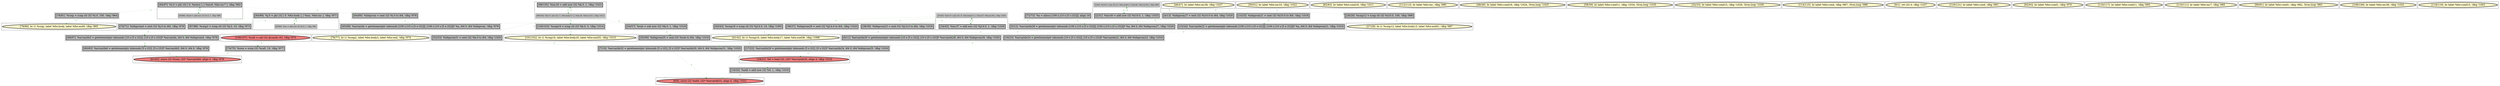 
digraph G {



node274->node308 [style=dotted,color=forestgreen,label="T",fontcolor=forestgreen ]
node307->node290 [style=dotted,color=forestgreen,label="T",fontcolor=forestgreen ]
node304->node269 [style=dotted,color=forestgreen,label="T",fontcolor=forestgreen ]
node301->node300 [style=dotted,color=forestgreen,label="T",fontcolor=forestgreen ]
node274->node295 [style=dotted,color=forestgreen,label="T",fontcolor=forestgreen ]
node306->node257 [style=dotted,color=forestgreen,label="T",fontcolor=forestgreen ]
node290->node309 [style=dotted,color=forestgreen,label="T",fontcolor=forestgreen ]
node271->node307 [style=dotted,color=forestgreen,label="T",fontcolor=forestgreen ]
node271->node282 [style=dotted,color=forestgreen,label="T",fontcolor=forestgreen ]
node271->node270 [style=dotted,color=forestgreen,label="T",fontcolor=forestgreen ]
node303->node258 [style=dotted,color=forestgreen,label="T",fontcolor=forestgreen ]
node295->node275 [style=dotted,color=forestgreen,label="T",fontcolor=forestgreen ]
node263->node296 [style=dotted,color=forestgreen,label="T",fontcolor=forestgreen ]
node286->node290 [style=dotted,color=forestgreen,label="T",fontcolor=forestgreen ]
node270->node271 [style=dotted,color=forestgreen,label="T",fontcolor=forestgreen ]
node276->node255 [style=dotted,color=forestgreen,label="T",fontcolor=forestgreen ]
node273->node274 [style=dotted,color=forestgreen,label="T",fontcolor=forestgreen ]
node296->node262 [style=dotted,color=forestgreen,label="T",fontcolor=forestgreen ]
node291->node288 [style=dotted,color=forestgreen,label="T",fontcolor=forestgreen ]
node280->node268 [style=dotted,color=forestgreen,label="T",fontcolor=forestgreen ]
node269->node267 [style=dotted,color=forestgreen,label="T",fontcolor=forestgreen ]
node255->node261 [style=dotted,color=forestgreen,label="T",fontcolor=forestgreen ]
node300->node291 [style=dotted,color=forestgreen,label="T",fontcolor=forestgreen ]
node302->node299 [style=dotted,color=forestgreen,label="T",fontcolor=forestgreen ]
node263->node284 [style=dotted,color=forestgreen,label="T",fontcolor=forestgreen ]
node308->node286 [style=dotted,color=forestgreen,label="T",fontcolor=forestgreen ]
node309->node292 [style=dotted,color=forestgreen,label="T",fontcolor=forestgreen ]
node266->node310 [style=dotted,color=forestgreen,label="T",fontcolor=forestgreen ]
node304->node298 [style=dotted,color=forestgreen,label="T",fontcolor=forestgreen ]
node260->node259 [style=dotted,color=forestgreen,label="T",fontcolor=forestgreen ]
node306->node286 [style=dotted,color=forestgreen,label="T",fontcolor=forestgreen ]
node304->node266 [style=dotted,color=forestgreen,label="T",fontcolor=forestgreen ]
node263->node264 [style=dotted,color=forestgreen,label="T",fontcolor=forestgreen ]
node284->node257 [style=dotted,color=forestgreen,label="T",fontcolor=forestgreen ]
node257->node256 [style=dotted,color=forestgreen,label="T",fontcolor=forestgreen ]
node306->node259 [style=dotted,color=forestgreen,label="T",fontcolor=forestgreen ]
node300->node276 [style=dotted,color=forestgreen,label="T",fontcolor=forestgreen ]
node300->node277 [style=dotted,color=forestgreen,label="T",fontcolor=forestgreen ]
node299->node292 [style=dotted,color=forestgreen,label="T",fontcolor=forestgreen ]
node305->node304 [style=dotted,color=forestgreen,label="T",fontcolor=forestgreen ]
node268->node261 [style=dotted,color=forestgreen,label="T",fontcolor=forestgreen ]
node277->node303 [style=dotted,color=forestgreen,label="T",fontcolor=forestgreen ]
node300->node301 [style=dotted,color=forestgreen,label="T",fontcolor=forestgreen ]
node282->node297 [style=dotted,color=forestgreen,label="T",fontcolor=forestgreen ]
node304->node305 [style=dotted,color=forestgreen,label="T",fontcolor=forestgreen ]
node310->node258 [style=dotted,color=forestgreen,label="T",fontcolor=forestgreen ]
node264->node263 [style=dotted,color=forestgreen,label="T",fontcolor=forestgreen ]
node259->node310 [style=dotted,color=forestgreen,label="T",fontcolor=forestgreen ]
node256->node255 [style=dotted,color=forestgreen,label="T",fontcolor=forestgreen ]
node258->node280 [style=dotted,color=forestgreen,label="T",fontcolor=forestgreen ]
node298->node256 [style=dotted,color=forestgreen,label="T",fontcolor=forestgreen ]
node274->node273 [style=dotted,color=forestgreen,label="T",fontcolor=forestgreen ]
node263->node260 [style=dotted,color=forestgreen,label="T",fontcolor=forestgreen ]


subgraph cluster55 {


node314 [penwidth=3.0,fontsize=20,fillcolor=lemonchiffon,label="[46/47]  br label %for.inc36, !dbg !1027",shape=ellipse,style=filled ]



}

subgraph cluster53 {


node312 [penwidth=3.0,fontsize=20,fillcolor=lemonchiffon,label="[50/51]  br label %for.inc33, !dbg !1022",shape=ellipse,style=filled ]



}

subgraph cluster51 {


node310 [penwidth=3.0,fontsize=20,fillcolor=grey,label="[16/23]  %arrayidx24 = getelementptr inbounds [10 x [5 x i32]], [10 x [5 x i32]]* %arrayidx22, i64 0, i64 %idxprom23, !dbg !1016",shape=rectangle,style=filled ]



}

subgraph cluster50 {


node309 [penwidth=3.0,fontsize=20,fillcolor=grey,label="[60/63]  %arrayidx6 = getelementptr inbounds [5 x i32], [5 x i32]* %arrayidx5, i64 0, i64 0, !dbg !978",shape=rectangle,style=filled ]



}

subgraph cluster49 {


node308 [penwidth=3.0,fontsize=20,fillcolor=grey,label="[64/69]  %idxprom = sext i32 %i.0 to i64, !dbg !978",shape=rectangle,style=filled ]



}

subgraph cluster45 {


node303 [penwidth=3.0,fontsize=20,fillcolor=grey,label="[55/56]  %idxprom25 = sext i32 %sub to i64, !dbg !1016",shape=rectangle,style=filled ]



}

subgraph cluster41 {


node298 [penwidth=3.0,fontsize=20,fillcolor=grey,label="[36/37]  %idxprom29 = sext i32 %j14.0 to i64, !dbg !1020",shape=rectangle,style=filled ]



}

subgraph cluster39 {


node296 [penwidth=3.0,fontsize=20,fillcolor=grey,label="[26/29]  %cmp12 = icmp slt i32 %i10.0, 100, !dbg !996",shape=rectangle,style=filled ]



}

subgraph cluster38 {


node295 [penwidth=3.0,fontsize=20,fillcolor=grey,label="[78/81]  %cmp = icmp slt i32 %i.0, 100, !dbg !964",shape=rectangle,style=filled ]



}

subgraph cluster46 {


node305 [penwidth=3.0,fontsize=20,fillcolor=grey,label="[34/45]  %inc37 = add nsw i32 %j14.0, 1, !dbg !1028",shape=rectangle,style=filled ]
node304 [fillcolor=grey,label="[35/44]  %j14.0 = phi i32 [ 0, %for.body13 ], [ %inc37, %for.inc36 ], !dbg !1003",shape=rectangle,style=filled ]



}

subgraph cluster37 {


node294 [penwidth=3.0,fontsize=20,fillcolor=lemonchiffon,label="[82/83]  br label %for.cond18, !dbg !1011",shape=ellipse,style=filled ]



}

subgraph cluster36 {


node293 [penwidth=3.0,fontsize=20,fillcolor=lemonchiffon,label="[112/113]  br label %for.inc, !dbg !980",shape=ellipse,style=filled ]



}

subgraph cluster15 {


node271 [penwidth=3.0,fontsize=20,fillcolor=grey,label="[84/89]  %j.0 = phi i32 [ 0, %for.body ], [ %inc, %for.inc ], !dbg !971",shape=rectangle,style=filled ]
node270 [fillcolor=grey,label="[85/86]  %inc = add nsw i32 %j.0, 1, !dbg !981",shape=rectangle,style=filled ]



}

subgraph cluster40 {


node297 [penwidth=3.0,fontsize=20,fillcolor=lemonchiffon,label="[76/77]  br i1 %cmp2, label %for.body3, label %for.end, !dbg !974",shape=ellipse,style=filled ]



}

subgraph cluster35 {


node292 [penwidth=3.0,fontsize=20,fillcolor=lightcoral,label="[61/62]  store i32 %rem, i32* %arrayidx6, align 4, !dbg !979",shape=ellipse,style=filled ]



}

subgraph cluster54 {


node313 [penwidth=3.0,fontsize=20,fillcolor=lemonchiffon,label="[48/49]  br label %for.cond18, !dbg !1024, !llvm.loop !1025",shape=ellipse,style=filled ]



}

subgraph cluster42 {


node299 [penwidth=3.0,fontsize=20,fillcolor=grey,label="[74/75]  %rem = srem i32 %call, 10, !dbg !977",shape=rectangle,style=filled ]



}

subgraph cluster11 {


node266 [penwidth=3.0,fontsize=20,fillcolor=grey,label="[38/39]  %idxprom23 = sext i32 %j14.0 to i64, !dbg !1016",shape=rectangle,style=filled ]



}

subgraph cluster43 {


node301 [penwidth=3.0,fontsize=20,fillcolor=grey,label="[98/105]  %inc34 = add nsw i32 %k.0, 1, !dbg !1023",shape=rectangle,style=filled ]
node300 [fillcolor=grey,label="[99/104]  %k.0 = phi i32 [ 1, %for.body17 ], [ %inc34, %for.inc33 ], !dbg !1012",shape=rectangle,style=filled ]



}

subgraph cluster19 {


node276 [penwidth=3.0,fontsize=20,fillcolor=grey,label="[52/53]  %idxprom31 = sext i32 %k.0 to i64, !dbg !1020",shape=rectangle,style=filled ]



}

subgraph cluster9 {


node264 [penwidth=3.0,fontsize=20,fillcolor=grey,label="[2/31]  %inc40 = add nsw i32 %i10.0, 1, !dbg !1033",shape=rectangle,style=filled ]
node263 [fillcolor=grey,label="[3/30]  %i10.0 = phi i32 [ 0, %for.end9 ], [ %inc40, %for.inc39 ], !dbg !994",shape=rectangle,style=filled ]



}

subgraph cluster52 {


node311 [penwidth=3.0,fontsize=20,fillcolor=lemonchiffon,label="[58/59]  br label %for.cond11, !dbg !1034, !llvm.loop !1035",shape=ellipse,style=filled ]



}

subgraph cluster8 {


node262 [penwidth=3.0,fontsize=20,fillcolor=lemonchiffon,label="[27/28]  br i1 %cmp12, label %for.body13, label %for.end41, !dbg !997",shape=ellipse,style=filled ]



}

subgraph cluster10 {


node265 [penwidth=3.0,fontsize=20,fillcolor=lemonchiffon,label="[32/33]  br label %for.cond15, !dbg !1029, !llvm.loop !1030",shape=ellipse,style=filled ]



}

subgraph cluster23 {


node280 [penwidth=3.0,fontsize=20,fillcolor=lightcoral,label="[18/21]  %0 = load i32, i32* %arrayidx26, align 4, !dbg !1016",shape=ellipse,style=filled ]



}

subgraph cluster7 {


node261 [penwidth=3.0,fontsize=20,fillcolor=lightcoral,label="[8/9]  store i32 %add, i32* %arrayidx32, align 4, !dbg !1021",shape=ellipse,style=filled ]



}

subgraph cluster14 {


node269 [penwidth=3.0,fontsize=20,fillcolor=grey,label="[40/43]  %cmp16 = icmp slt i32 %j14.0, 10, !dbg !1005",shape=rectangle,style=filled ]



}

subgraph cluster44 {


node302 [penwidth=3.0,fontsize=20,fillcolor=lightcoral,label="[106/107]  %call = call i32 @rand() #3, !dbg !975",shape=ellipse,style=filled ]



}

subgraph cluster6 {


node260 [penwidth=3.0,fontsize=20,fillcolor=grey,label="[14/25]  %idxprom21 = sext i32 %i10.0 to i64, !dbg !1016",shape=rectangle,style=filled ]



}

subgraph cluster30 {


node287 [penwidth=3.0,fontsize=20,fillcolor=lemonchiffon,label="[114/115]  br label %for.cond, !dbg !987, !llvm.loop !988",shape=ellipse,style=filled ]



}

subgraph cluster31 {


node288 [penwidth=3.0,fontsize=20,fillcolor=lemonchiffon,label="[101/102]  br i1 %cmp19, label %for.body20, label %for.end35, !dbg !1015",shape=ellipse,style=filled ]



}

subgraph cluster0 {


node254 [penwidth=3.0,fontsize=20,fillcolor=lemonchiffon,label="[0/1]  ret i32 0, !dbg !1037",shape=ellipse,style=filled ]



}

subgraph cluster13 {


node268 [penwidth=3.0,fontsize=20,fillcolor=grey,label="[19/20]  %add = add nsw i32 %0, 1, !dbg !1019",shape=rectangle,style=filled ]



}

subgraph cluster5 {


node259 [penwidth=3.0,fontsize=20,fillcolor=grey,label="[15/24]  %arrayidx22 = getelementptr inbounds [100 x [10 x [5 x i32]]], [100 x [10 x [5 x i32]]]* %a, i64 0, i64 %idxprom21, !dbg !1016",shape=rectangle,style=filled ]



}

subgraph cluster47 {


node306 [penwidth=3.0,fontsize=20,fillcolor=grey,label="[72/73]  %a = alloca [100 x [10 x [5 x i32]]], align 16",shape=rectangle,style=filled ]



}

subgraph cluster1 {


node255 [penwidth=3.0,fontsize=20,fillcolor=grey,label="[7/10]  %arrayidx32 = getelementptr inbounds [5 x i32], [5 x i32]* %arrayidx30, i64 0, i64 %idxprom31, !dbg !1020",shape=rectangle,style=filled ]



}

subgraph cluster32 {


node289 [penwidth=3.0,fontsize=20,fillcolor=lemonchiffon,label="[120/121]  br label %for.cond, !dbg !961",shape=ellipse,style=filled ]



}

subgraph cluster3 {


node257 [penwidth=3.0,fontsize=20,fillcolor=grey,label="[5/12]  %arrayidx28 = getelementptr inbounds [100 x [10 x [5 x i32]]], [100 x [10 x [5 x i32]]]* %a, i64 0, i64 %idxprom27, !dbg !1020",shape=rectangle,style=filled ]



}

subgraph cluster48 {


node307 [penwidth=3.0,fontsize=20,fillcolor=grey,label="[70/71]  %idxprom4 = sext i32 %j.0 to i64, !dbg !978",shape=rectangle,style=filled ]



}

subgraph cluster4 {


node258 [penwidth=3.0,fontsize=20,fillcolor=grey,label="[17/22]  %arrayidx26 = getelementptr inbounds [5 x i32], [5 x i32]* %arrayidx24, i64 0, i64 %idxprom25, !dbg !1016",shape=rectangle,style=filled ]



}

subgraph cluster17 {


node274 [penwidth=3.0,fontsize=20,fillcolor=grey,label="[94/97]  %i.0 = phi i32 [ 0, %entry ], [ %inc8, %for.inc7 ], !dbg !962",shape=rectangle,style=filled ]
node273 [fillcolor=grey,label="[95/96]  %inc8 = add nsw i32 %i.0, 1, !dbg !986",shape=rectangle,style=filled ]



}

subgraph cluster16 {


node272 [penwidth=3.0,fontsize=20,fillcolor=lemonchiffon,label="[92/93]  br label %for.cond1, !dbg !970",shape=ellipse,style=filled ]



}

subgraph cluster2 {


node256 [penwidth=3.0,fontsize=20,fillcolor=grey,label="[6/11]  %arrayidx30 = getelementptr inbounds [10 x [5 x i32]], [10 x [5 x i32]]* %arrayidx28, i64 0, i64 %idxprom29, !dbg !1020",shape=rectangle,style=filled ]



}

subgraph cluster34 {


node291 [penwidth=3.0,fontsize=20,fillcolor=grey,label="[100/103]  %cmp19 = icmp slt i32 %k.0, 5, !dbg !1014",shape=rectangle,style=filled ]



}

subgraph cluster22 {


node279 [penwidth=3.0,fontsize=20,fillcolor=lemonchiffon,label="[116/117]  br label %for.cond11, !dbg !993",shape=ellipse,style=filled ]



}

subgraph cluster25 {


node282 [penwidth=3.0,fontsize=20,fillcolor=grey,label="[87/88]  %cmp2 = icmp slt i32 %j.0, 10, !dbg !973",shape=rectangle,style=filled ]



}

subgraph cluster18 {


node275 [penwidth=3.0,fontsize=20,fillcolor=lemonchiffon,label="[79/80]  br i1 %cmp, label %for.body, label %for.end9, !dbg !965",shape=ellipse,style=filled ]



}

subgraph cluster29 {


node286 [penwidth=3.0,fontsize=20,fillcolor=grey,label="[65/68]  %arrayidx = getelementptr inbounds [100 x [10 x [5 x i32]]], [100 x [10 x [5 x i32]]]* %a, i64 0, i64 %idxprom, !dbg !978",shape=rectangle,style=filled ]



}

subgraph cluster20 {


node277 [penwidth=3.0,fontsize=20,fillcolor=grey,label="[54/57]  %sub = sub nsw i32 %k.0, 1, !dbg !1018",shape=rectangle,style=filled ]



}

subgraph cluster26 {


node283 [penwidth=3.0,fontsize=20,fillcolor=lemonchiffon,label="[110/111]  br label %for.inc7, !dbg !985",shape=ellipse,style=filled ]



}

subgraph cluster24 {


node281 [penwidth=3.0,fontsize=20,fillcolor=lemonchiffon,label="[90/91]  br label %for.cond1, !dbg !982, !llvm.loop !983",shape=ellipse,style=filled ]



}

subgraph cluster28 {


node285 [penwidth=3.0,fontsize=20,fillcolor=lemonchiffon,label="[108/109]  br label %for.inc39, !dbg !1032",shape=ellipse,style=filled ]



}

subgraph cluster27 {


node284 [penwidth=3.0,fontsize=20,fillcolor=grey,label="[4/13]  %idxprom27 = sext i32 %i10.0 to i64, !dbg !1020",shape=rectangle,style=filled ]



}

subgraph cluster21 {


node278 [penwidth=3.0,fontsize=20,fillcolor=lemonchiffon,label="[118/119]  br label %for.cond15, !dbg !1002",shape=ellipse,style=filled ]



}

subgraph cluster12 {


node267 [penwidth=3.0,fontsize=20,fillcolor=lemonchiffon,label="[41/42]  br i1 %cmp16, label %for.body17, label %for.end38, !dbg !1006",shape=ellipse,style=filled ]



}

subgraph cluster33 {


node290 [penwidth=3.0,fontsize=20,fillcolor=grey,label="[66/67]  %arrayidx5 = getelementptr inbounds [10 x [5 x i32]], [10 x [5 x i32]]* %arrayidx, i64 0, i64 %idxprom4, !dbg !978",shape=rectangle,style=filled ]



}

}
